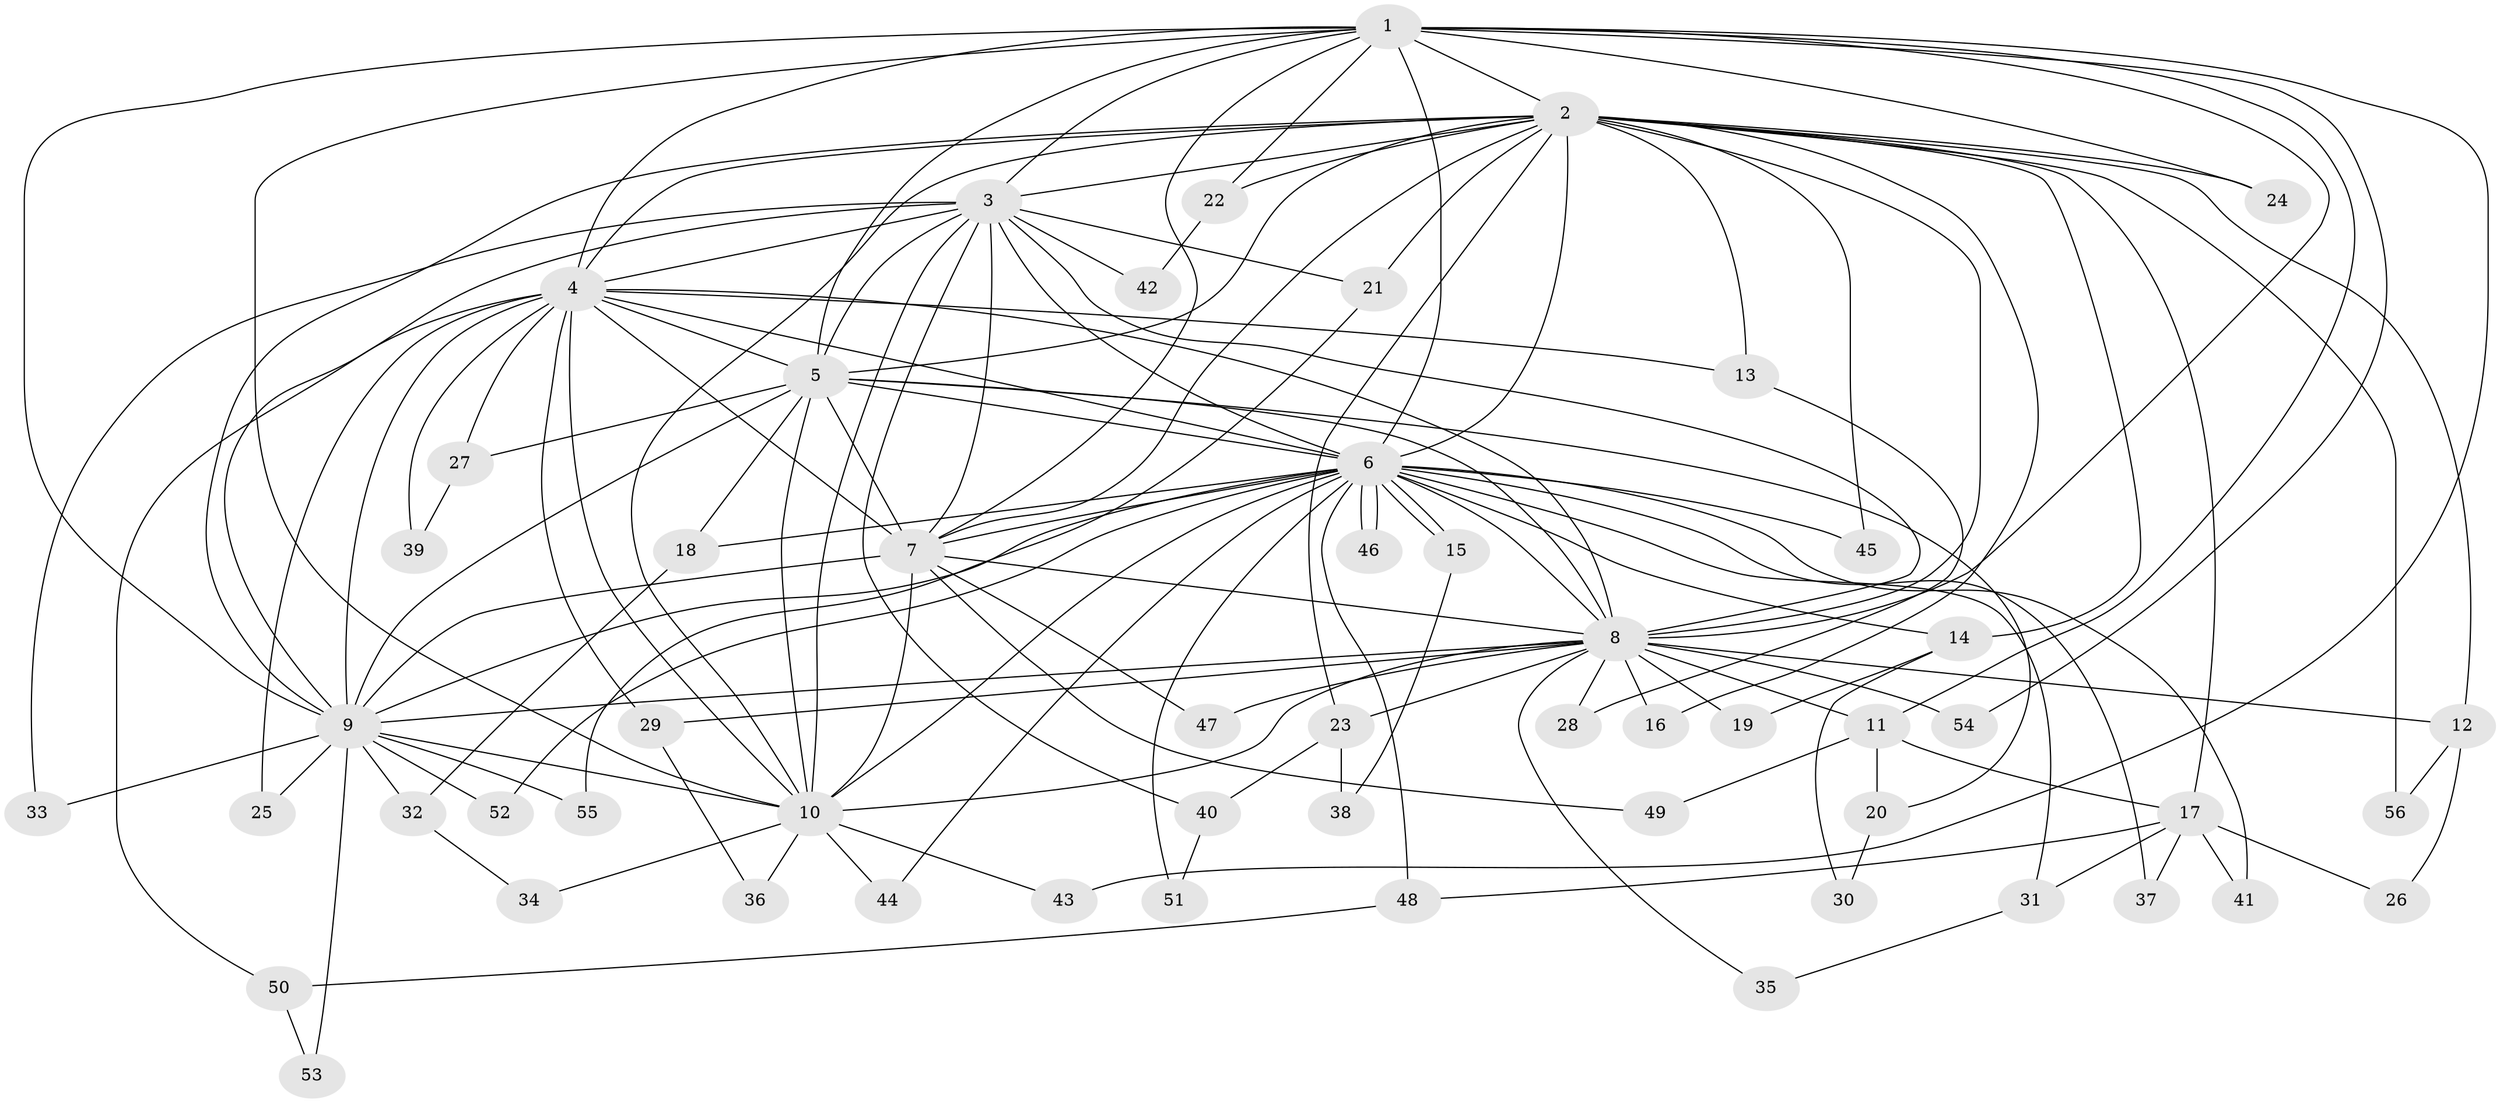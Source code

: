 // coarse degree distribution, {12: 0.024390243902439025, 19: 0.024390243902439025, 15: 0.04878048780487805, 18: 0.024390243902439025, 9: 0.024390243902439025, 17: 0.024390243902439025, 13: 0.024390243902439025, 10: 0.024390243902439025, 5: 0.024390243902439025, 3: 0.2926829268292683, 2: 0.4146341463414634, 7: 0.024390243902439025, 4: 0.024390243902439025}
// Generated by graph-tools (version 1.1) at 2025/41/03/06/25 10:41:39]
// undirected, 56 vertices, 137 edges
graph export_dot {
graph [start="1"]
  node [color=gray90,style=filled];
  1;
  2;
  3;
  4;
  5;
  6;
  7;
  8;
  9;
  10;
  11;
  12;
  13;
  14;
  15;
  16;
  17;
  18;
  19;
  20;
  21;
  22;
  23;
  24;
  25;
  26;
  27;
  28;
  29;
  30;
  31;
  32;
  33;
  34;
  35;
  36;
  37;
  38;
  39;
  40;
  41;
  42;
  43;
  44;
  45;
  46;
  47;
  48;
  49;
  50;
  51;
  52;
  53;
  54;
  55;
  56;
  1 -- 2;
  1 -- 3;
  1 -- 4;
  1 -- 5;
  1 -- 6;
  1 -- 7;
  1 -- 8;
  1 -- 9;
  1 -- 10;
  1 -- 11;
  1 -- 22;
  1 -- 24;
  1 -- 43;
  1 -- 54;
  2 -- 3;
  2 -- 4;
  2 -- 5;
  2 -- 6;
  2 -- 7;
  2 -- 8;
  2 -- 9;
  2 -- 10;
  2 -- 12;
  2 -- 13;
  2 -- 14;
  2 -- 16;
  2 -- 17;
  2 -- 21;
  2 -- 22;
  2 -- 23;
  2 -- 24;
  2 -- 45;
  2 -- 56;
  3 -- 4;
  3 -- 5;
  3 -- 6;
  3 -- 7;
  3 -- 8;
  3 -- 9;
  3 -- 10;
  3 -- 21;
  3 -- 33;
  3 -- 40;
  3 -- 42;
  4 -- 5;
  4 -- 6;
  4 -- 7;
  4 -- 8;
  4 -- 9;
  4 -- 10;
  4 -- 13;
  4 -- 25;
  4 -- 27;
  4 -- 29;
  4 -- 39;
  4 -- 50;
  5 -- 6;
  5 -- 7;
  5 -- 8;
  5 -- 9;
  5 -- 10;
  5 -- 18;
  5 -- 20;
  5 -- 27;
  6 -- 7;
  6 -- 8;
  6 -- 9;
  6 -- 10;
  6 -- 14;
  6 -- 15;
  6 -- 15;
  6 -- 18;
  6 -- 31;
  6 -- 37;
  6 -- 41;
  6 -- 44;
  6 -- 45;
  6 -- 46;
  6 -- 46;
  6 -- 48;
  6 -- 51;
  6 -- 52;
  7 -- 8;
  7 -- 9;
  7 -- 10;
  7 -- 47;
  7 -- 49;
  8 -- 9;
  8 -- 10;
  8 -- 11;
  8 -- 12;
  8 -- 16;
  8 -- 19;
  8 -- 23;
  8 -- 28;
  8 -- 29;
  8 -- 35;
  8 -- 47;
  8 -- 54;
  9 -- 10;
  9 -- 25;
  9 -- 32;
  9 -- 33;
  9 -- 52;
  9 -- 53;
  9 -- 55;
  10 -- 34;
  10 -- 36;
  10 -- 43;
  10 -- 44;
  11 -- 17;
  11 -- 20;
  11 -- 49;
  12 -- 26;
  12 -- 56;
  13 -- 28;
  14 -- 19;
  14 -- 30;
  15 -- 38;
  17 -- 26;
  17 -- 31;
  17 -- 37;
  17 -- 41;
  17 -- 48;
  18 -- 32;
  20 -- 30;
  21 -- 55;
  22 -- 42;
  23 -- 38;
  23 -- 40;
  27 -- 39;
  29 -- 36;
  31 -- 35;
  32 -- 34;
  40 -- 51;
  48 -- 50;
  50 -- 53;
}
